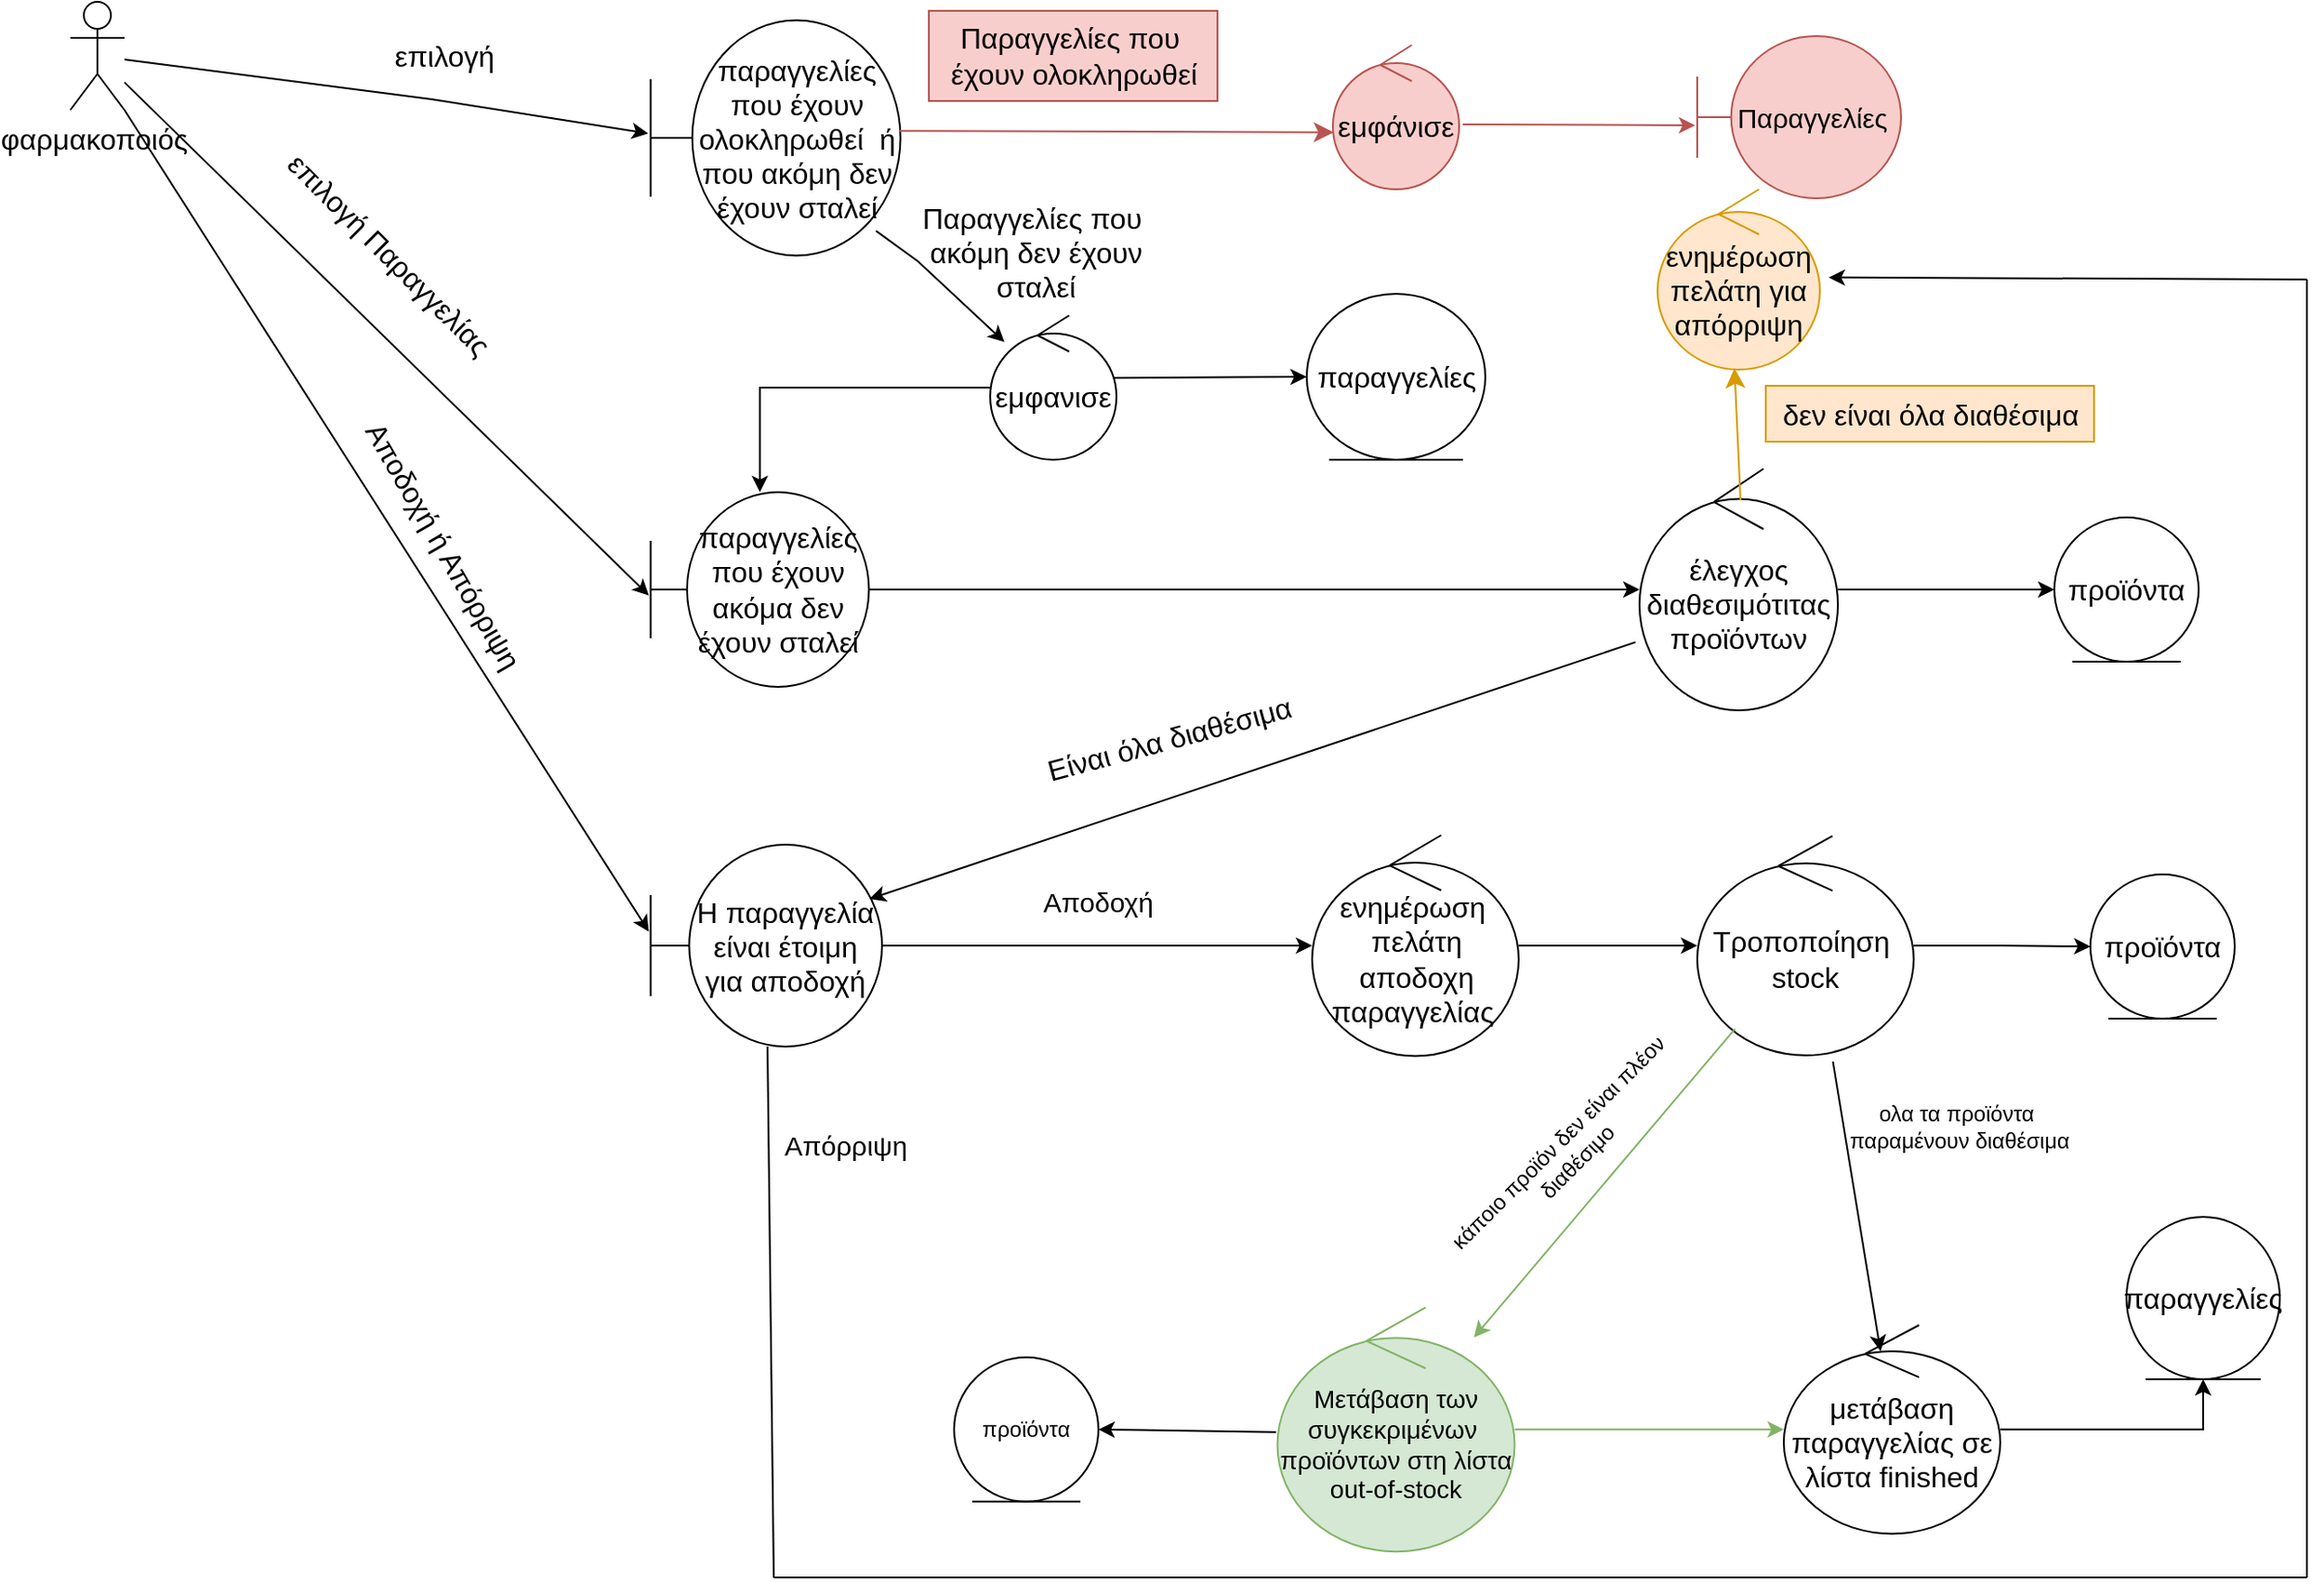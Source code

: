 <mxfile version="21.2.1" type="device">
  <diagram name="Page-1" id="sS6enDFf0WbTZIS2XbAY">
    <mxGraphModel dx="1533" dy="647" grid="1" gridSize="10" guides="1" tooltips="1" connect="1" arrows="1" fold="1" page="0" pageScale="1" pageWidth="850" pageHeight="1100" math="0" shadow="0">
      <root>
        <mxCell id="0" />
        <mxCell id="1" parent="0" />
        <mxCell id="T-9rJRapIrSA8LsScsim-1" value="φαρμακοποιός&amp;nbsp;" style="shape=umlActor;verticalLabelPosition=bottom;verticalAlign=top;html=1;outlineConnect=0;fontSize=16;" parent="1" vertex="1">
          <mxGeometry x="-400" y="146" width="30" height="60" as="geometry" />
        </mxCell>
        <mxCell id="T-9rJRapIrSA8LsScsim-18" value="παραγγελίες που έχουν ολοκληρωθεί&amp;nbsp; ή που ακόμη δεν έχουν σταλεί" style="shape=umlBoundary;whiteSpace=wrap;html=1;fontSize=16;" parent="1" vertex="1">
          <mxGeometry x="-78.25" y="156.25" width="138.5" height="130.5" as="geometry" />
        </mxCell>
        <mxCell id="T-9rJRapIrSA8LsScsim-20" value="επιλογή" style="text;html=1;align=center;verticalAlign=middle;resizable=0;points=[];autosize=1;strokeColor=none;fillColor=none;fontSize=16;" parent="1" vertex="1">
          <mxGeometry x="-230" y="160.5" width="73" height="31" as="geometry" />
        </mxCell>
        <mxCell id="YqsY4oMhckwHTp_olVz_-52" style="edgeStyle=orthogonalEdgeStyle;rounded=0;orthogonalLoop=1;jettySize=auto;html=1;" parent="1" source="T-9rJRapIrSA8LsScsim-21" target="T-9rJRapIrSA8LsScsim-23" edge="1">
          <mxGeometry relative="1" as="geometry" />
        </mxCell>
        <mxCell id="T-9rJRapIrSA8LsScsim-21" value="εμφανισε" style="ellipse;shape=umlControl;whiteSpace=wrap;html=1;fontSize=16;" parent="1" vertex="1">
          <mxGeometry x="110" y="320" width="70" height="80" as="geometry" />
        </mxCell>
        <mxCell id="YqsY4oMhckwHTp_olVz_-57" style="edgeStyle=orthogonalEdgeStyle;rounded=0;orthogonalLoop=1;jettySize=auto;html=1;" parent="1" source="T-9rJRapIrSA8LsScsim-23" target="T-9rJRapIrSA8LsScsim-32" edge="1">
          <mxGeometry relative="1" as="geometry" />
        </mxCell>
        <mxCell id="T-9rJRapIrSA8LsScsim-23" value="παραγγελίες που έχουν ακόμα δεν έχουν σταλεί" style="shape=umlBoundary;whiteSpace=wrap;html=1;fontSize=16;" parent="1" vertex="1">
          <mxGeometry x="-78.25" y="418" width="121" height="108" as="geometry" />
        </mxCell>
        <mxCell id="T-9rJRapIrSA8LsScsim-24" value="παραγγελίες" style="ellipse;shape=umlEntity;whiteSpace=wrap;html=1;fontSize=16;" parent="1" vertex="1">
          <mxGeometry x="285.5" y="308" width="99" height="92" as="geometry" />
        </mxCell>
        <mxCell id="YqsY4oMhckwHTp_olVz_-58" style="edgeStyle=orthogonalEdgeStyle;rounded=0;orthogonalLoop=1;jettySize=auto;html=1;entryX=0;entryY=0.5;entryDx=0;entryDy=0;" parent="1" source="T-9rJRapIrSA8LsScsim-32" target="T-9rJRapIrSA8LsScsim-39" edge="1">
          <mxGeometry relative="1" as="geometry" />
        </mxCell>
        <mxCell id="T-9rJRapIrSA8LsScsim-32" value="έλεγχος διαθεσιμότιτας προϊόντων" style="ellipse;shape=umlControl;whiteSpace=wrap;html=1;fontSize=16;" parent="1" vertex="1">
          <mxGeometry x="470" y="405" width="110" height="134" as="geometry" />
        </mxCell>
        <mxCell id="T-9rJRapIrSA8LsScsim-34" value="ενημέρωση πελάτη για απόρριψη" style="ellipse;shape=umlControl;whiteSpace=wrap;html=1;fontSize=16;fillColor=#ffe6cc;strokeColor=#d79b00;" parent="1" vertex="1">
          <mxGeometry x="480" y="250" width="90" height="100" as="geometry" />
        </mxCell>
        <mxCell id="T-9rJRapIrSA8LsScsim-35" value="" style="endArrow=classic;html=1;rounded=0;fontSize=12;startSize=8;endSize=8;curved=1;exitX=0.509;exitY=0.13;exitDx=0;exitDy=0;exitPerimeter=0;entryX=0.474;entryY=0.993;entryDx=0;entryDy=0;entryPerimeter=0;fillColor=#ffe6cc;strokeColor=#d79b00;" parent="1" source="T-9rJRapIrSA8LsScsim-32" target="T-9rJRapIrSA8LsScsim-34" edge="1">
          <mxGeometry width="50" height="50" relative="1" as="geometry">
            <mxPoint x="267" y="605" as="sourcePoint" />
            <mxPoint x="317" y="555" as="targetPoint" />
          </mxGeometry>
        </mxCell>
        <mxCell id="T-9rJRapIrSA8LsScsim-36" value="δεν είναι όλα διαθέσιμα" style="text;html=1;align=center;verticalAlign=middle;resizable=0;points=[];autosize=1;strokeColor=#d79b00;fillColor=#ffe6cc;fontSize=16;" parent="1" vertex="1">
          <mxGeometry x="540" y="359" width="182" height="31" as="geometry" />
        </mxCell>
        <mxCell id="T-9rJRapIrSA8LsScsim-39" value="προϊόντα" style="ellipse;shape=umlEntity;whiteSpace=wrap;html=1;fontSize=16;" parent="1" vertex="1">
          <mxGeometry x="700" y="432" width="80" height="80" as="geometry" />
        </mxCell>
        <mxCell id="YqsY4oMhckwHTp_olVz_-66" style="edgeStyle=orthogonalEdgeStyle;rounded=0;orthogonalLoop=1;jettySize=auto;html=1;" parent="1" source="T-9rJRapIrSA8LsScsim-41" target="T-9rJRapIrSA8LsScsim-46" edge="1">
          <mxGeometry relative="1" as="geometry" />
        </mxCell>
        <mxCell id="T-9rJRapIrSA8LsScsim-41" value="H&lt;span style=&quot;font-size:12.0pt;line-height:107%;font-family:&amp;quot;Arial&amp;quot;,sans-serif;&lt;br/&gt;mso-fareast-font-family:Calibri;mso-fareast-theme-font:minor-latin;mso-ansi-language:&lt;br/&gt;EL;mso-fareast-language:EN-US;mso-bidi-language:AR-SA&quot;&gt; παραγγελία είναι έτοιμη&lt;br/&gt;για αποδοχή&lt;/span&gt;" style="shape=umlBoundary;whiteSpace=wrap;html=1;fontSize=16;" parent="1" vertex="1">
          <mxGeometry x="-78.25" y="613.5" width="128.25" height="112" as="geometry" />
        </mxCell>
        <mxCell id="T-9rJRapIrSA8LsScsim-43" value="Είναι όλα διαθέσιμα" style="text;html=1;align=center;verticalAlign=middle;resizable=0;points=[];autosize=1;strokeColor=none;fillColor=none;fontSize=16;rotation=-15;" parent="1" vertex="1">
          <mxGeometry x="128.5" y="540" width="160" height="30" as="geometry" />
        </mxCell>
        <mxCell id="T-9rJRapIrSA8LsScsim-45" value="Αποδοχή ή Απόρριψη" style="text;html=1;align=center;verticalAlign=middle;resizable=0;points=[];autosize=1;strokeColor=none;fillColor=none;fontSize=16;rotation=60;" parent="1" vertex="1">
          <mxGeometry x="-283.5" y="432" width="180" height="30" as="geometry" />
        </mxCell>
        <mxCell id="YqsY4oMhckwHTp_olVz_-68" style="edgeStyle=orthogonalEdgeStyle;rounded=0;orthogonalLoop=1;jettySize=auto;html=1;" parent="1" source="T-9rJRapIrSA8LsScsim-46" target="T-9rJRapIrSA8LsScsim-50" edge="1">
          <mxGeometry relative="1" as="geometry" />
        </mxCell>
        <mxCell id="T-9rJRapIrSA8LsScsim-46" value="ενημέρωση&amp;nbsp; πελάτη αποδοχη παραγγελίας&amp;nbsp;" style="ellipse;shape=umlControl;whiteSpace=wrap;html=1;fontSize=16;" parent="1" vertex="1">
          <mxGeometry x="288.5" y="608.25" width="114.5" height="122.5" as="geometry" />
        </mxCell>
        <mxCell id="YqsY4oMhckwHTp_olVz_-70" style="edgeStyle=orthogonalEdgeStyle;rounded=0;orthogonalLoop=1;jettySize=auto;html=1;entryX=0;entryY=0.5;entryDx=0;entryDy=0;" parent="1" source="T-9rJRapIrSA8LsScsim-50" target="T-9rJRapIrSA8LsScsim-51" edge="1">
          <mxGeometry relative="1" as="geometry" />
        </mxCell>
        <mxCell id="T-9rJRapIrSA8LsScsim-50" value="&lt;p class=&quot;MsoNormal&quot;&gt;Τροποποίηση&amp;nbsp; stock&lt;/p&gt;" style="ellipse;shape=umlControl;whiteSpace=wrap;html=1;fontSize=16;" parent="1" vertex="1">
          <mxGeometry x="502" y="608.63" width="120" height="121.75" as="geometry" />
        </mxCell>
        <mxCell id="T-9rJRapIrSA8LsScsim-51" value="προϊόντα" style="ellipse;shape=umlEntity;whiteSpace=wrap;html=1;fontSize=16;" parent="1" vertex="1">
          <mxGeometry x="720" y="630" width="80" height="80" as="geometry" />
        </mxCell>
        <mxCell id="YqsY4oMhckwHTp_olVz_-75" style="edgeStyle=orthogonalEdgeStyle;rounded=0;orthogonalLoop=1;jettySize=auto;html=1;entryX=0.5;entryY=1;entryDx=0;entryDy=0;" parent="1" source="T-9rJRapIrSA8LsScsim-53" target="T-9rJRapIrSA8LsScsim-56" edge="1">
          <mxGeometry relative="1" as="geometry" />
        </mxCell>
        <mxCell id="T-9rJRapIrSA8LsScsim-53" value="μετάβαση παραγγελίας σε λίστα finished" style="ellipse;shape=umlControl;whiteSpace=wrap;html=1;fontSize=16;" parent="1" vertex="1">
          <mxGeometry x="550" y="880" width="120" height="115.75" as="geometry" />
        </mxCell>
        <mxCell id="T-9rJRapIrSA8LsScsim-56" value="παραγγελίες" style="ellipse;shape=umlEntity;whiteSpace=wrap;html=1;fontSize=16;" parent="1" vertex="1">
          <mxGeometry x="740" y="820" width="85" height="90" as="geometry" />
        </mxCell>
        <mxCell id="T-9rJRapIrSA8LsScsim-58" value="εμφάνισε" style="ellipse;shape=umlControl;whiteSpace=wrap;html=1;fontSize=16;fillColor=#f8cecc;strokeColor=#b85450;" parent="1" vertex="1">
          <mxGeometry x="300" y="170" width="70" height="80" as="geometry" />
        </mxCell>
        <mxCell id="T-9rJRapIrSA8LsScsim-59" value="" style="endArrow=classic;html=1;rounded=0;fontSize=12;startSize=8;endSize=8;curved=1;exitX=0.994;exitY=0.47;exitDx=0;exitDy=0;exitPerimeter=0;entryX=0.006;entryY=0.605;entryDx=0;entryDy=0;entryPerimeter=0;fillColor=#f8cecc;strokeColor=#b85450;" parent="1" source="T-9rJRapIrSA8LsScsim-18" target="T-9rJRapIrSA8LsScsim-58" edge="1">
          <mxGeometry width="50" height="50" relative="1" as="geometry">
            <mxPoint x="347" y="398" as="sourcePoint" />
            <mxPoint x="397" y="348" as="targetPoint" />
          </mxGeometry>
        </mxCell>
        <mxCell id="T-9rJRapIrSA8LsScsim-60" value="Παραγγελίες που&amp;nbsp;&lt;br&gt;έχουν ολοκληρωθεί" style="text;html=1;align=center;verticalAlign=middle;resizable=0;points=[];autosize=1;strokeColor=#b85450;fillColor=#f8cecc;fontSize=16;" parent="1" vertex="1">
          <mxGeometry x="76" y="151" width="160" height="50" as="geometry" />
        </mxCell>
        <mxCell id="f6oSSaDbNlxuDpAMLlSm-2" value="Παραγγελίες&amp;nbsp;" style="shape=umlBoundary;whiteSpace=wrap;html=1;fillColor=#f8cecc;strokeColor=#b85450;fontSize=15;" parent="1" vertex="1">
          <mxGeometry x="502" y="165" width="113" height="90" as="geometry" />
        </mxCell>
        <mxCell id="f6oSSaDbNlxuDpAMLlSm-3" value="" style="endArrow=classic;html=1;rounded=0;exitX=1.029;exitY=0.55;exitDx=0;exitDy=0;exitPerimeter=0;entryX=-0.01;entryY=0.55;entryDx=0;entryDy=0;entryPerimeter=0;fillColor=#f8cecc;strokeColor=#b85450;" parent="1" source="T-9rJRapIrSA8LsScsim-58" target="f6oSSaDbNlxuDpAMLlSm-2" edge="1">
          <mxGeometry width="50" height="50" relative="1" as="geometry">
            <mxPoint x="398" y="426" as="sourcePoint" />
            <mxPoint x="448" y="376" as="targetPoint" />
          </mxGeometry>
        </mxCell>
        <mxCell id="YqsY4oMhckwHTp_olVz_-74" style="edgeStyle=orthogonalEdgeStyle;rounded=0;orthogonalLoop=1;jettySize=auto;html=1;fillColor=#d5e8d4;strokeColor=#82b366;" parent="1" source="f6oSSaDbNlxuDpAMLlSm-7" target="T-9rJRapIrSA8LsScsim-53" edge="1">
          <mxGeometry relative="1" as="geometry" />
        </mxCell>
        <mxCell id="f6oSSaDbNlxuDpAMLlSm-7" value="&lt;font style=&quot;font-size: 14px;&quot;&gt;Μετάβαση των συγκεκριμένων&amp;nbsp; προϊόντων στη λίστα out-of-stock&lt;/font&gt;" style="ellipse;shape=umlControl;whiteSpace=wrap;html=1;fillColor=#d5e8d4;strokeColor=#82b366;" parent="1" vertex="1">
          <mxGeometry x="269.25" y="870.13" width="131.5" height="135.5" as="geometry" />
        </mxCell>
        <mxCell id="YqsY4oMhckwHTp_olVz_-46" value="" style="endArrow=classic;html=1;rounded=0;entryX=-0.01;entryY=0.481;entryDx=0;entryDy=0;entryPerimeter=0;" parent="1" source="T-9rJRapIrSA8LsScsim-1" target="T-9rJRapIrSA8LsScsim-18" edge="1">
          <mxGeometry width="50" height="50" relative="1" as="geometry">
            <mxPoint x="460" y="430" as="sourcePoint" />
            <mxPoint x="510" y="380" as="targetPoint" />
            <Array as="points">
              <mxPoint x="-200" y="200" />
            </Array>
          </mxGeometry>
        </mxCell>
        <mxCell id="YqsY4oMhckwHTp_olVz_-49" value="" style="endArrow=classic;html=1;rounded=0;exitX=0.902;exitY=0.895;exitDx=0;exitDy=0;exitPerimeter=0;" parent="1" source="T-9rJRapIrSA8LsScsim-18" target="T-9rJRapIrSA8LsScsim-21" edge="1">
          <mxGeometry width="50" height="50" relative="1" as="geometry">
            <mxPoint x="320" y="530" as="sourcePoint" />
            <mxPoint x="370" y="480" as="targetPoint" />
            <Array as="points">
              <mxPoint x="70" y="290" />
            </Array>
          </mxGeometry>
        </mxCell>
        <mxCell id="YqsY4oMhckwHTp_olVz_-51" value="Παραγγελίες που&amp;nbsp;&lt;br&gt;ακόμη δεν έχουν&lt;br&gt;σταλεί" style="text;html=1;align=center;verticalAlign=middle;resizable=0;points=[];autosize=1;fontSize=16;" parent="1" vertex="1">
          <mxGeometry x="60.25" y="250" width="150" height="70" as="geometry" />
        </mxCell>
        <mxCell id="YqsY4oMhckwHTp_olVz_-53" value="" style="endArrow=classic;html=1;rounded=0;entryX=-0.008;entryY=0.531;entryDx=0;entryDy=0;entryPerimeter=0;" parent="1" source="T-9rJRapIrSA8LsScsim-1" target="T-9rJRapIrSA8LsScsim-23" edge="1">
          <mxGeometry width="50" height="50" relative="1" as="geometry">
            <mxPoint x="320" y="520" as="sourcePoint" />
            <mxPoint x="-130" y="480" as="targetPoint" />
          </mxGeometry>
        </mxCell>
        <mxCell id="YqsY4oMhckwHTp_olVz_-55" value="επιλογή Παραγγελίας" style="text;html=1;align=center;verticalAlign=middle;resizable=0;points=[];autosize=1;strokeColor=none;fillColor=none;fontSize=16;rotation=45;" parent="1" vertex="1">
          <mxGeometry x="-308" y="270.5" width="170" height="30" as="geometry" />
        </mxCell>
        <mxCell id="YqsY4oMhckwHTp_olVz_-59" value="" style="endArrow=classic;html=1;rounded=0;entryX=-0.008;entryY=0.431;entryDx=0;entryDy=0;entryPerimeter=0;exitX=1;exitY=1;exitDx=0;exitDy=0;exitPerimeter=0;" parent="1" source="T-9rJRapIrSA8LsScsim-1" target="T-9rJRapIrSA8LsScsim-41" edge="1">
          <mxGeometry width="50" height="50" relative="1" as="geometry">
            <mxPoint x="320" y="520" as="sourcePoint" />
            <mxPoint x="370" y="470" as="targetPoint" />
          </mxGeometry>
        </mxCell>
        <mxCell id="YqsY4oMhckwHTp_olVz_-61" value="" style="endArrow=classic;html=1;rounded=0;entryX=0.946;entryY=0.269;entryDx=0;entryDy=0;entryPerimeter=0;exitX=-0.02;exitY=0.718;exitDx=0;exitDy=0;exitPerimeter=0;" parent="1" source="T-9rJRapIrSA8LsScsim-32" target="T-9rJRapIrSA8LsScsim-41" edge="1">
          <mxGeometry width="50" height="50" relative="1" as="geometry">
            <mxPoint x="320" y="540" as="sourcePoint" />
            <mxPoint x="370" y="490" as="targetPoint" />
          </mxGeometry>
        </mxCell>
        <mxCell id="YqsY4oMhckwHTp_olVz_-67" value="&lt;font style=&quot;font-size: 15px;&quot;&gt;Αποδοχή&lt;/font&gt;" style="text;html=1;strokeColor=none;fillColor=none;align=center;verticalAlign=middle;whiteSpace=wrap;rounded=0;" parent="1" vertex="1">
          <mxGeometry x="140" y="630" width="60" height="30" as="geometry" />
        </mxCell>
        <mxCell id="YqsY4oMhckwHTp_olVz_-71" value="" style="endArrow=none;html=1;rounded=0;" parent="1" target="T-9rJRapIrSA8LsScsim-41" edge="1">
          <mxGeometry width="50" height="50" relative="1" as="geometry">
            <mxPoint x="-10" y="1020" as="sourcePoint" />
            <mxPoint x="370" y="490" as="targetPoint" />
          </mxGeometry>
        </mxCell>
        <mxCell id="YqsY4oMhckwHTp_olVz_-73" value="" style="endArrow=classic;html=1;rounded=0;fillColor=#d5e8d4;strokeColor=#82b366;" parent="1" source="T-9rJRapIrSA8LsScsim-50" target="f6oSSaDbNlxuDpAMLlSm-7" edge="1">
          <mxGeometry width="50" height="50" relative="1" as="geometry">
            <mxPoint x="320" y="530" as="sourcePoint" />
            <mxPoint x="370" y="480" as="targetPoint" />
          </mxGeometry>
        </mxCell>
        <mxCell id="YqsY4oMhckwHTp_olVz_-76" value="" style="endArrow=none;html=1;rounded=0;" parent="1" edge="1">
          <mxGeometry width="50" height="50" relative="1" as="geometry">
            <mxPoint x="-10" y="1020" as="sourcePoint" />
            <mxPoint x="840" y="1020" as="targetPoint" />
          </mxGeometry>
        </mxCell>
        <mxCell id="YqsY4oMhckwHTp_olVz_-77" value="" style="endArrow=none;html=1;rounded=0;" parent="1" edge="1">
          <mxGeometry width="50" height="50" relative="1" as="geometry">
            <mxPoint x="840" y="1020" as="sourcePoint" />
            <mxPoint x="840" y="300" as="targetPoint" />
          </mxGeometry>
        </mxCell>
        <mxCell id="YqsY4oMhckwHTp_olVz_-78" value="" style="endArrow=classic;html=1;rounded=0;entryX=1.054;entryY=0.489;entryDx=0;entryDy=0;entryPerimeter=0;" parent="1" target="T-9rJRapIrSA8LsScsim-34" edge="1">
          <mxGeometry width="50" height="50" relative="1" as="geometry">
            <mxPoint x="840" y="300" as="sourcePoint" />
            <mxPoint x="370" y="480" as="targetPoint" />
          </mxGeometry>
        </mxCell>
        <mxCell id="YqsY4oMhckwHTp_olVz_-79" value="&lt;font style=&quot;font-size: 15px;&quot;&gt;Aπόρριψη&lt;br&gt;&lt;br&gt;&lt;/font&gt;" style="text;html=1;strokeColor=none;fillColor=none;align=center;verticalAlign=middle;whiteSpace=wrap;rounded=0;" parent="1" vertex="1">
          <mxGeometry x="0.25" y="774.38" width="60" height="30" as="geometry" />
        </mxCell>
        <mxCell id="rBrqlfLg7SxFIshLeJAF-5" value="" style="endArrow=classic;html=1;rounded=0;entryX=0;entryY=0.5;entryDx=0;entryDy=0;exitX=0.983;exitY=0.433;exitDx=0;exitDy=0;exitPerimeter=0;" parent="1" source="T-9rJRapIrSA8LsScsim-21" target="T-9rJRapIrSA8LsScsim-24" edge="1">
          <mxGeometry width="50" height="50" relative="1" as="geometry">
            <mxPoint x="70" y="460" as="sourcePoint" />
            <mxPoint x="120" y="410" as="targetPoint" />
          </mxGeometry>
        </mxCell>
        <mxCell id="D0aZfy-KOPcvonktBkWW-1" value="" style="endArrow=classic;html=1;rounded=0;entryX=0.447;entryY=0.126;entryDx=0;entryDy=0;entryPerimeter=0;exitX=0.627;exitY=1.028;exitDx=0;exitDy=0;exitPerimeter=0;" parent="1" source="T-9rJRapIrSA8LsScsim-50" target="T-9rJRapIrSA8LsScsim-53" edge="1">
          <mxGeometry width="50" height="50" relative="1" as="geometry">
            <mxPoint x="310" y="930" as="sourcePoint" />
            <mxPoint x="360" y="880" as="targetPoint" />
          </mxGeometry>
        </mxCell>
        <mxCell id="D0aZfy-KOPcvonktBkWW-2" value="κάποιο προϊόν δεν είναι πλέον&lt;br&gt;διαθέσιμο" style="text;html=1;align=center;verticalAlign=middle;resizable=0;points=[];autosize=1;strokeColor=none;fillColor=none;rotation=-45;" parent="1" vertex="1">
          <mxGeometry x="340" y="764.38" width="180" height="40" as="geometry" />
        </mxCell>
        <mxCell id="D0aZfy-KOPcvonktBkWW-3" value="ολα τα προϊόντα&amp;nbsp;&lt;br&gt;παραμένουν διαθέσιμα" style="text;html=1;align=center;verticalAlign=middle;resizable=0;points=[];autosize=1;strokeColor=none;fillColor=none;" parent="1" vertex="1">
          <mxGeometry x="572" y="750" width="150" height="40" as="geometry" />
        </mxCell>
        <mxCell id="D0aZfy-KOPcvonktBkWW-4" value="προϊόντα" style="ellipse;shape=umlEntity;whiteSpace=wrap;html=1;" parent="1" vertex="1">
          <mxGeometry x="90" y="897.88" width="80" height="80" as="geometry" />
        </mxCell>
        <mxCell id="D0aZfy-KOPcvonktBkWW-5" value="" style="endArrow=classic;html=1;rounded=0;exitX=-0.006;exitY=0.511;exitDx=0;exitDy=0;exitPerimeter=0;entryX=1;entryY=0.5;entryDx=0;entryDy=0;" parent="1" source="f6oSSaDbNlxuDpAMLlSm-7" target="D0aZfy-KOPcvonktBkWW-4" edge="1">
          <mxGeometry width="50" height="50" relative="1" as="geometry">
            <mxPoint x="310" y="820" as="sourcePoint" />
            <mxPoint x="360" y="770" as="targetPoint" />
          </mxGeometry>
        </mxCell>
      </root>
    </mxGraphModel>
  </diagram>
</mxfile>
